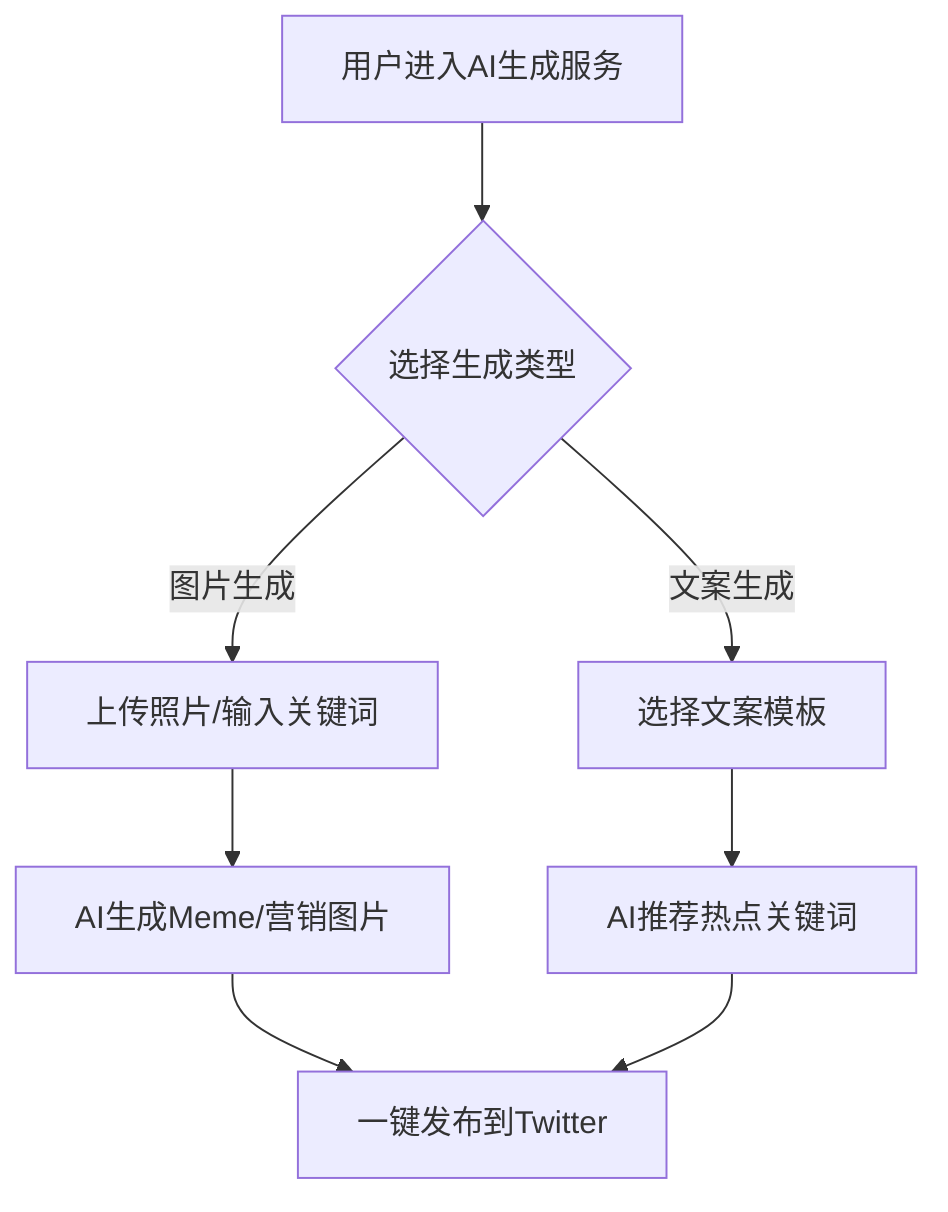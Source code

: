 flowchart TD
    A[用户进入AI生成服务] --> B{选择生成类型}
    B --> |图片生成| C[上传照片/输入关键词]
    B --> |文案生成| D[选择文案模板]
    C --> E[AI生成Meme/营销图片]
    D --> F[AI推荐热点关键词]
    E --> G[一键发布到Twitter]
    F --> G